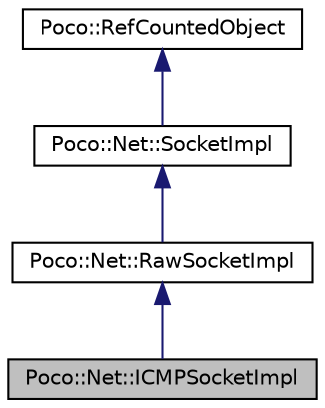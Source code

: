 digraph "Poco::Net::ICMPSocketImpl"
{
 // LATEX_PDF_SIZE
  edge [fontname="Helvetica",fontsize="10",labelfontname="Helvetica",labelfontsize="10"];
  node [fontname="Helvetica",fontsize="10",shape=record];
  Node1 [label="Poco::Net::ICMPSocketImpl",height=0.2,width=0.4,color="black", fillcolor="grey75", style="filled", fontcolor="black",tooltip="This class implements an ICMP socket."];
  Node2 -> Node1 [dir="back",color="midnightblue",fontsize="10",style="solid"];
  Node2 [label="Poco::Net::RawSocketImpl",height=0.2,width=0.4,color="black", fillcolor="white", style="filled",URL="$classPoco_1_1Net_1_1RawSocketImpl.html",tooltip="This class implements a raw socket."];
  Node3 -> Node2 [dir="back",color="midnightblue",fontsize="10",style="solid"];
  Node3 [label="Poco::Net::SocketImpl",height=0.2,width=0.4,color="black", fillcolor="white", style="filled",URL="$classPoco_1_1Net_1_1SocketImpl.html",tooltip=" "];
  Node4 -> Node3 [dir="back",color="midnightblue",fontsize="10",style="solid"];
  Node4 [label="Poco::RefCountedObject",height=0.2,width=0.4,color="black", fillcolor="white", style="filled",URL="$classPoco_1_1RefCountedObject.html",tooltip=" "];
}
